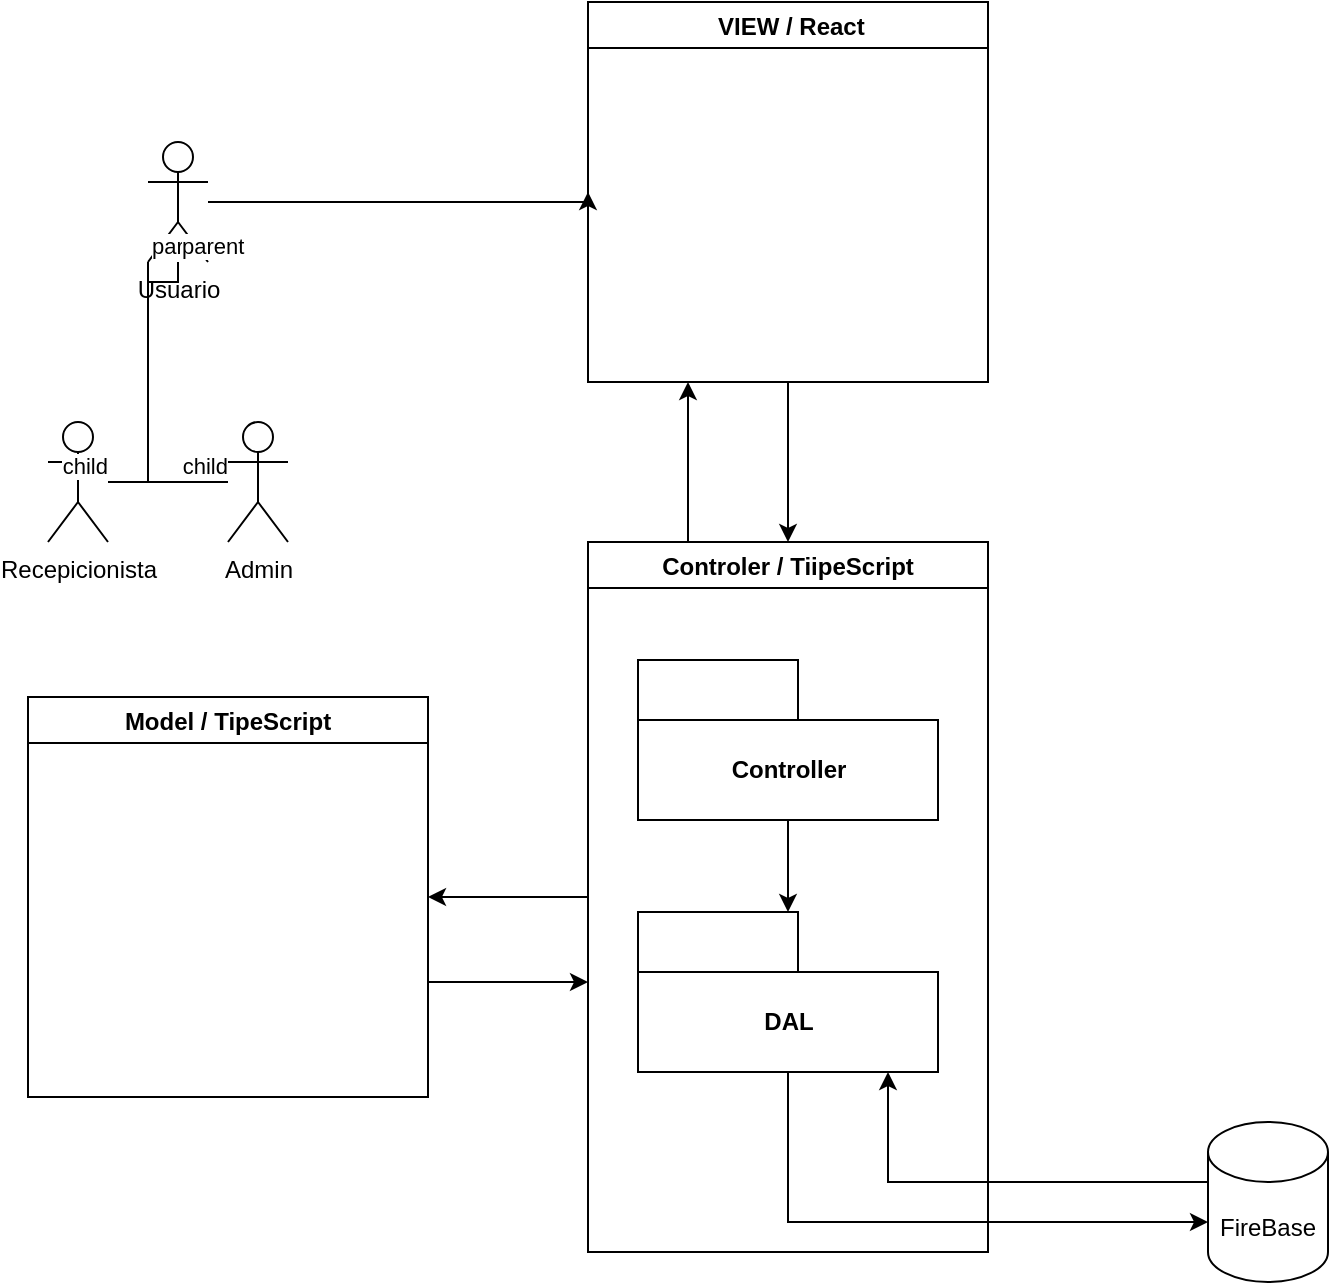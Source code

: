 <mxfile version="16.0.0" type="github" pages="3">
  <diagram id="n379k5FUdmTXX9RUAzS3" name="Meuchadi_Arq_Geral">
    <mxGraphModel dx="1648" dy="1002" grid="1" gridSize="10" guides="1" tooltips="1" connect="1" arrows="1" fold="1" page="1" pageScale="1" pageWidth="827" pageHeight="1169" math="0" shadow="0">
      <root>
        <mxCell id="0" />
        <mxCell id="1" parent="0" />
        <mxCell id="fBsnZ6TUeJUfDQz6wL04-14" value="" style="edgeStyle=orthogonalEdgeStyle;rounded=0;orthogonalLoop=1;jettySize=auto;html=1;entryX=0;entryY=0.5;entryDx=0;entryDy=0;" edge="1" parent="1" source="fBsnZ6TUeJUfDQz6wL04-1" target="fBsnZ6TUeJUfDQz6wL04-15">
          <mxGeometry relative="1" as="geometry">
            <mxPoint x="220" y="90" as="targetPoint" />
            <Array as="points">
              <mxPoint x="200" y="120" />
              <mxPoint x="200" y="120" />
            </Array>
          </mxGeometry>
        </mxCell>
        <mxCell id="fBsnZ6TUeJUfDQz6wL04-1" value="Usuario" style="shape=umlActor;verticalLabelPosition=bottom;verticalAlign=top;html=1;outlineConnect=0;" vertex="1" parent="1">
          <mxGeometry x="110" y="90" width="30" height="60" as="geometry" />
        </mxCell>
        <mxCell id="w14apT9BZL2HC7yW8f7a-5" style="edgeStyle=orthogonalEdgeStyle;rounded=0;orthogonalLoop=1;jettySize=auto;html=1;" edge="1" parent="1">
          <mxGeometry relative="1" as="geometry">
            <mxPoint x="250" y="510" as="sourcePoint" />
            <mxPoint x="330" y="510" as="targetPoint" />
          </mxGeometry>
        </mxCell>
        <mxCell id="fBsnZ6TUeJUfDQz6wL04-7" value="Model / TipeScript" style="swimlane;" vertex="1" parent="1">
          <mxGeometry x="50" y="367.5" width="200" height="200" as="geometry" />
        </mxCell>
        <mxCell id="fBsnZ6TUeJUfDQz6wL04-16" style="edgeStyle=orthogonalEdgeStyle;rounded=0;orthogonalLoop=1;jettySize=auto;html=1;exitX=0.5;exitY=1;exitDx=0;exitDy=0;exitPerimeter=0;" edge="1" parent="1" source="gH9m52tyeyPmOpNFWNLT-2" target="fBsnZ6TUeJUfDQz6wL04-12">
          <mxGeometry relative="1" as="geometry">
            <Array as="points">
              <mxPoint x="430" y="630" />
            </Array>
          </mxGeometry>
        </mxCell>
        <mxCell id="w14apT9BZL2HC7yW8f7a-2" style="edgeStyle=orthogonalEdgeStyle;rounded=0;orthogonalLoop=1;jettySize=auto;html=1;exitX=0.25;exitY=0;exitDx=0;exitDy=0;entryX=0.25;entryY=1;entryDx=0;entryDy=0;" edge="1" parent="1" source="fBsnZ6TUeJUfDQz6wL04-9" target="fBsnZ6TUeJUfDQz6wL04-15">
          <mxGeometry relative="1" as="geometry" />
        </mxCell>
        <mxCell id="w14apT9BZL2HC7yW8f7a-4" style="edgeStyle=orthogonalEdgeStyle;rounded=0;orthogonalLoop=1;jettySize=auto;html=1;exitX=0;exitY=0.5;exitDx=0;exitDy=0;entryX=1;entryY=0.5;entryDx=0;entryDy=0;" edge="1" parent="1" source="fBsnZ6TUeJUfDQz6wL04-9" target="fBsnZ6TUeJUfDQz6wL04-7">
          <mxGeometry relative="1" as="geometry" />
        </mxCell>
        <mxCell id="fBsnZ6TUeJUfDQz6wL04-9" value="Controler / TiipeScript" style="swimlane;startSize=23;" vertex="1" parent="1">
          <mxGeometry x="330" y="290" width="200" height="355" as="geometry" />
        </mxCell>
        <mxCell id="gH9m52tyeyPmOpNFWNLT-4" value="" style="edgeStyle=orthogonalEdgeStyle;rounded=0;orthogonalLoop=1;jettySize=auto;html=1;" edge="1" parent="fBsnZ6TUeJUfDQz6wL04-9" source="gH9m52tyeyPmOpNFWNLT-1" target="gH9m52tyeyPmOpNFWNLT-2">
          <mxGeometry relative="1" as="geometry" />
        </mxCell>
        <mxCell id="gH9m52tyeyPmOpNFWNLT-1" value="Controller" style="shape=folder;fontStyle=1;tabWidth=80;tabHeight=30;tabPosition=left;html=1;boundedLbl=1;" vertex="1" parent="fBsnZ6TUeJUfDQz6wL04-9">
          <mxGeometry x="25" y="59" width="150" height="80" as="geometry" />
        </mxCell>
        <mxCell id="gH9m52tyeyPmOpNFWNLT-2" value="DAL" style="shape=folder;fontStyle=1;tabWidth=80;tabHeight=30;tabPosition=left;html=1;boundedLbl=1;" vertex="1" parent="fBsnZ6TUeJUfDQz6wL04-9">
          <mxGeometry x="25" y="185" width="150" height="80" as="geometry" />
        </mxCell>
        <mxCell id="fBsnZ6TUeJUfDQz6wL04-17" style="edgeStyle=orthogonalEdgeStyle;rounded=0;orthogonalLoop=1;jettySize=auto;html=1;" edge="1" parent="1" source="fBsnZ6TUeJUfDQz6wL04-12" target="gH9m52tyeyPmOpNFWNLT-2">
          <mxGeometry relative="1" as="geometry">
            <mxPoint x="480" y="710" as="targetPoint" />
            <Array as="points">
              <mxPoint x="480" y="610" />
            </Array>
          </mxGeometry>
        </mxCell>
        <mxCell id="fBsnZ6TUeJUfDQz6wL04-12" value="FireBase" style="shape=cylinder3;whiteSpace=wrap;html=1;boundedLbl=1;backgroundOutline=1;size=15;" vertex="1" parent="1">
          <mxGeometry x="640" y="580" width="60" height="80" as="geometry" />
        </mxCell>
        <mxCell id="w14apT9BZL2HC7yW8f7a-3" style="edgeStyle=orthogonalEdgeStyle;rounded=0;orthogonalLoop=1;jettySize=auto;html=1;exitX=0.5;exitY=1;exitDx=0;exitDy=0;entryX=0.5;entryY=0;entryDx=0;entryDy=0;" edge="1" parent="1" source="fBsnZ6TUeJUfDQz6wL04-15" target="fBsnZ6TUeJUfDQz6wL04-9">
          <mxGeometry relative="1" as="geometry" />
        </mxCell>
        <mxCell id="fBsnZ6TUeJUfDQz6wL04-15" value=" VIEW / React" style="swimlane;" vertex="1" parent="1">
          <mxGeometry x="330" y="20" width="200" height="190" as="geometry" />
        </mxCell>
        <mxCell id="fBsnZ6TUeJUfDQz6wL04-22" value="Recepicionista" style="shape=umlActor;verticalLabelPosition=bottom;verticalAlign=top;html=1;outlineConnect=0;" vertex="1" parent="1">
          <mxGeometry x="60" y="230" width="30" height="60" as="geometry" />
        </mxCell>
        <mxCell id="fBsnZ6TUeJUfDQz6wL04-23" value="Admin&lt;br&gt;" style="shape=umlActor;verticalLabelPosition=bottom;verticalAlign=top;html=1;outlineConnect=0;" vertex="1" parent="1">
          <mxGeometry x="150" y="230" width="30" height="60" as="geometry" />
        </mxCell>
        <mxCell id="fBsnZ6TUeJUfDQz6wL04-26" value="" style="endArrow=none;html=1;edgeStyle=orthogonalEdgeStyle;rounded=0;" edge="1" parent="1" source="fBsnZ6TUeJUfDQz6wL04-1" target="fBsnZ6TUeJUfDQz6wL04-23">
          <mxGeometry relative="1" as="geometry">
            <mxPoint x="160" y="270" as="sourcePoint" />
            <mxPoint x="320" y="270" as="targetPoint" />
            <Array as="points">
              <mxPoint x="110" y="260" />
            </Array>
          </mxGeometry>
        </mxCell>
        <mxCell id="fBsnZ6TUeJUfDQz6wL04-27" value="parent" style="edgeLabel;resizable=0;html=1;align=left;verticalAlign=bottom;" connectable="0" vertex="1" parent="fBsnZ6TUeJUfDQz6wL04-26">
          <mxGeometry x="-1" relative="1" as="geometry" />
        </mxCell>
        <mxCell id="fBsnZ6TUeJUfDQz6wL04-28" value="child" style="edgeLabel;resizable=0;html=1;align=right;verticalAlign=bottom;" connectable="0" vertex="1" parent="fBsnZ6TUeJUfDQz6wL04-26">
          <mxGeometry x="1" relative="1" as="geometry" />
        </mxCell>
        <mxCell id="fBsnZ6TUeJUfDQz6wL04-29" value="" style="endArrow=none;html=1;edgeStyle=orthogonalEdgeStyle;rounded=0;" edge="1" parent="1" source="fBsnZ6TUeJUfDQz6wL04-1" target="fBsnZ6TUeJUfDQz6wL04-22">
          <mxGeometry relative="1" as="geometry">
            <mxPoint x="90" y="160" as="sourcePoint" />
            <mxPoint x="80" y="240" as="targetPoint" />
            <Array as="points">
              <mxPoint x="125" y="160" />
              <mxPoint x="110" y="160" />
              <mxPoint x="110" y="260" />
            </Array>
          </mxGeometry>
        </mxCell>
        <mxCell id="fBsnZ6TUeJUfDQz6wL04-30" value="parent" style="edgeLabel;resizable=0;html=1;align=left;verticalAlign=bottom;" connectable="0" vertex="1" parent="fBsnZ6TUeJUfDQz6wL04-29">
          <mxGeometry x="-1" relative="1" as="geometry" />
        </mxCell>
        <mxCell id="fBsnZ6TUeJUfDQz6wL04-31" value="child" style="edgeLabel;resizable=0;html=1;align=right;verticalAlign=bottom;" connectable="0" vertex="1" parent="fBsnZ6TUeJUfDQz6wL04-29">
          <mxGeometry x="1" relative="1" as="geometry" />
        </mxCell>
      </root>
    </mxGraphModel>
  </diagram>
  <diagram id="1skSqCTXVEK342L3kpo0" name="Model_Arq">
    <mxGraphModel dx="1334" dy="811" grid="1" gridSize="10" guides="1" tooltips="1" connect="1" arrows="1" fold="1" page="1" pageScale="1" pageWidth="827" pageHeight="1169" math="0" shadow="0">
      <root>
        <mxCell id="kMdBHPQmzDfJ641tGNVr-0" />
        <mxCell id="kMdBHPQmzDfJ641tGNVr-1" parent="kMdBHPQmzDfJ641tGNVr-0" />
        <mxCell id="441ggPkPEG7tQrQ7g9c6-0" value="Presentes" style="swimlane;fontStyle=1;align=center;verticalAlign=middle;childLayout=stackLayout;horizontal=1;startSize=29;horizontalStack=0;resizeParent=1;resizeParentMax=0;resizeLast=0;collapsible=0;marginBottom=0;html=1;" vertex="1" parent="kMdBHPQmzDfJ641tGNVr-1">
          <mxGeometry x="150" y="480" width="140" height="79" as="geometry" />
        </mxCell>
        <mxCell id="441ggPkPEG7tQrQ7g9c6-1" value="&amp;lt;&amp;lt;stereotype1&amp;gt;&amp;gt;" style="text;html=1;strokeColor=none;fillColor=none;align=center;verticalAlign=middle;spacingLeft=4;spacingRight=4;overflow=hidden;rotatable=0;points=[[0,0.5],[1,0.5]];portConstraint=eastwest;" vertex="1" parent="441ggPkPEG7tQrQ7g9c6-0">
          <mxGeometry y="29" width="140" height="25" as="geometry" />
        </mxCell>
        <mxCell id="441ggPkPEG7tQrQ7g9c6-2" value="stereotype property 1" style="text;html=1;strokeColor=none;fillColor=none;align=left;verticalAlign=middle;spacingLeft=4;spacingRight=4;overflow=hidden;rotatable=0;points=[[0,0.5],[1,0.5]];portConstraint=eastwest;" vertex="1" parent="441ggPkPEG7tQrQ7g9c6-0">
          <mxGeometry y="54" width="140" height="25" as="geometry" />
        </mxCell>
        <mxCell id="441ggPkPEG7tQrQ7g9c6-3" value="Evento" style="swimlane;fontStyle=1;align=center;verticalAlign=middle;childLayout=stackLayout;horizontal=1;startSize=29;horizontalStack=0;resizeParent=1;resizeParentMax=0;resizeLast=0;collapsible=0;marginBottom=0;html=1;" vertex="1" parent="kMdBHPQmzDfJ641tGNVr-1">
          <mxGeometry x="150" y="190" width="140" height="79" as="geometry" />
        </mxCell>
        <mxCell id="441ggPkPEG7tQrQ7g9c6-4" value="&amp;lt;&amp;lt;stereotype1&amp;gt;&amp;gt;" style="text;html=1;strokeColor=none;fillColor=none;align=center;verticalAlign=middle;spacingLeft=4;spacingRight=4;overflow=hidden;rotatable=0;points=[[0,0.5],[1,0.5]];portConstraint=eastwest;" vertex="1" parent="441ggPkPEG7tQrQ7g9c6-3">
          <mxGeometry y="29" width="140" height="25" as="geometry" />
        </mxCell>
        <mxCell id="441ggPkPEG7tQrQ7g9c6-5" value="stereotype property 1" style="text;html=1;strokeColor=none;fillColor=none;align=left;verticalAlign=middle;spacingLeft=4;spacingRight=4;overflow=hidden;rotatable=0;points=[[0,0.5],[1,0.5]];portConstraint=eastwest;" vertex="1" parent="441ggPkPEG7tQrQ7g9c6-3">
          <mxGeometry y="54" width="140" height="25" as="geometry" />
        </mxCell>
        <mxCell id="441ggPkPEG7tQrQ7g9c6-6" value="Paticipante" style="swimlane;fontStyle=1;align=center;verticalAlign=middle;childLayout=stackLayout;horizontal=1;startSize=29;horizontalStack=0;resizeParent=1;resizeParentMax=0;resizeLast=0;collapsible=0;marginBottom=0;html=1;" vertex="1" parent="kMdBHPQmzDfJ641tGNVr-1">
          <mxGeometry x="450" y="190" width="140" height="79" as="geometry" />
        </mxCell>
        <mxCell id="441ggPkPEG7tQrQ7g9c6-7" value="&amp;lt;&amp;lt;stereotype1&amp;gt;&amp;gt;" style="text;html=1;strokeColor=none;fillColor=none;align=center;verticalAlign=middle;spacingLeft=4;spacingRight=4;overflow=hidden;rotatable=0;points=[[0,0.5],[1,0.5]];portConstraint=eastwest;" vertex="1" parent="441ggPkPEG7tQrQ7g9c6-6">
          <mxGeometry y="29" width="140" height="25" as="geometry" />
        </mxCell>
        <mxCell id="441ggPkPEG7tQrQ7g9c6-8" value="stereotype property 1" style="text;html=1;strokeColor=none;fillColor=none;align=left;verticalAlign=middle;spacingLeft=4;spacingRight=4;overflow=hidden;rotatable=0;points=[[0,0.5],[1,0.5]];portConstraint=eastwest;" vertex="1" parent="441ggPkPEG7tQrQ7g9c6-6">
          <mxGeometry y="54" width="140" height="25" as="geometry" />
        </mxCell>
        <mxCell id="441ggPkPEG7tQrQ7g9c6-9" value="" style="endArrow=none;startArrow=diamondThin;endFill=0;startFill=1;html=1;verticalAlign=bottom;labelBackgroundColor=none;strokeWidth=1;startSize=8;endSize=8;rounded=0;entryX=0;entryY=0.5;entryDx=0;entryDy=0;" edge="1" parent="kMdBHPQmzDfJ641tGNVr-1" target="441ggPkPEG7tQrQ7g9c6-7">
          <mxGeometry width="160" relative="1" as="geometry">
            <mxPoint x="290" y="229" as="sourcePoint" />
            <mxPoint x="420" y="229" as="targetPoint" />
          </mxGeometry>
        </mxCell>
        <mxCell id="441ggPkPEG7tQrQ7g9c6-10" value="" style="endArrow=none;startArrow=diamondThin;endFill=0;startFill=0;html=1;verticalAlign=bottom;labelBackgroundColor=none;strokeWidth=1;startSize=8;endSize=8;rounded=0;entryX=0.5;entryY=0;entryDx=0;entryDy=0;" edge="1" parent="kMdBHPQmzDfJ641tGNVr-1" source="441ggPkPEG7tQrQ7g9c6-5" target="441ggPkPEG7tQrQ7g9c6-0">
          <mxGeometry width="160" relative="1" as="geometry">
            <mxPoint x="160" y="350" as="sourcePoint" />
            <mxPoint x="320" y="350" as="targetPoint" />
          </mxGeometry>
        </mxCell>
        <mxCell id="441ggPkPEG7tQrQ7g9c6-12" value="Usuario" style="swimlane;fontStyle=1;align=center;verticalAlign=middle;childLayout=stackLayout;horizontal=1;startSize=29;horizontalStack=0;resizeParent=1;resizeParentMax=0;resizeLast=0;collapsible=0;marginBottom=0;html=1;" vertex="1" parent="kMdBHPQmzDfJ641tGNVr-1">
          <mxGeometry x="450" y="290" width="140" height="79" as="geometry" />
        </mxCell>
        <mxCell id="441ggPkPEG7tQrQ7g9c6-13" value="&amp;lt;&amp;lt;stereotype1&amp;gt;&amp;gt;" style="text;html=1;strokeColor=none;fillColor=none;align=center;verticalAlign=middle;spacingLeft=4;spacingRight=4;overflow=hidden;rotatable=0;points=[[0,0.5],[1,0.5]];portConstraint=eastwest;" vertex="1" parent="441ggPkPEG7tQrQ7g9c6-12">
          <mxGeometry y="29" width="140" height="25" as="geometry" />
        </mxCell>
        <mxCell id="441ggPkPEG7tQrQ7g9c6-14" value="stereotype property 1" style="text;html=1;strokeColor=none;fillColor=none;align=left;verticalAlign=middle;spacingLeft=4;spacingRight=4;overflow=hidden;rotatable=0;points=[[0,0.5],[1,0.5]];portConstraint=eastwest;" vertex="1" parent="441ggPkPEG7tQrQ7g9c6-12">
          <mxGeometry y="54" width="140" height="25" as="geometry" />
        </mxCell>
        <mxCell id="441ggPkPEG7tQrQ7g9c6-15" value="Admin" style="swimlane;fontStyle=1;align=center;verticalAlign=middle;childLayout=stackLayout;horizontal=1;startSize=29;horizontalStack=0;resizeParent=1;resizeParentMax=0;resizeLast=0;collapsible=0;marginBottom=0;html=1;" vertex="1" parent="kMdBHPQmzDfJ641tGNVr-1">
          <mxGeometry x="360" y="480" width="140" height="79" as="geometry" />
        </mxCell>
        <mxCell id="441ggPkPEG7tQrQ7g9c6-17" value="stereotype property 1" style="text;html=1;strokeColor=none;fillColor=none;align=left;verticalAlign=middle;spacingLeft=4;spacingRight=4;overflow=hidden;rotatable=0;points=[[0,0.5],[1,0.5]];portConstraint=eastwest;" vertex="1" parent="441ggPkPEG7tQrQ7g9c6-15">
          <mxGeometry y="29" width="140" height="25" as="geometry" />
        </mxCell>
        <mxCell id="441ggPkPEG7tQrQ7g9c6-16" value="&amp;lt;&amp;lt;stereotype1&amp;gt;&amp;gt;" style="text;html=1;strokeColor=none;fillColor=none;align=center;verticalAlign=middle;spacingLeft=4;spacingRight=4;overflow=hidden;rotatable=0;points=[[0,0.5],[1,0.5]];portConstraint=eastwest;" vertex="1" parent="441ggPkPEG7tQrQ7g9c6-15">
          <mxGeometry y="54" width="140" height="25" as="geometry" />
        </mxCell>
        <mxCell id="441ggPkPEG7tQrQ7g9c6-18" value="Recepcionista" style="swimlane;fontStyle=1;align=center;verticalAlign=middle;childLayout=stackLayout;horizontal=1;startSize=29;horizontalStack=0;resizeParent=1;resizeParentMax=0;resizeLast=0;collapsible=0;marginBottom=0;html=1;" vertex="1" parent="kMdBHPQmzDfJ641tGNVr-1">
          <mxGeometry x="540" y="480" width="140" height="79" as="geometry" />
        </mxCell>
        <mxCell id="441ggPkPEG7tQrQ7g9c6-20" value="stereotype property 1" style="text;html=1;strokeColor=none;fillColor=none;align=left;verticalAlign=middle;spacingLeft=4;spacingRight=4;overflow=hidden;rotatable=0;points=[[0,0.5],[1,0.5]];portConstraint=eastwest;" vertex="1" parent="441ggPkPEG7tQrQ7g9c6-18">
          <mxGeometry y="29" width="140" height="25" as="geometry" />
        </mxCell>
        <mxCell id="441ggPkPEG7tQrQ7g9c6-19" value="&amp;lt;&amp;lt;stereotype1&amp;gt;&amp;gt;" style="text;html=1;strokeColor=none;fillColor=none;align=center;verticalAlign=middle;spacingLeft=4;spacingRight=4;overflow=hidden;rotatable=0;points=[[0,0.5],[1,0.5]];portConstraint=eastwest;" vertex="1" parent="441ggPkPEG7tQrQ7g9c6-18">
          <mxGeometry y="54" width="140" height="25" as="geometry" />
        </mxCell>
        <mxCell id="441ggPkPEG7tQrQ7g9c6-21" value="" style="endArrow=block;startArrow=none;endFill=0;startFill=0;endSize=8;html=1;verticalAlign=bottom;dashed=1;labelBackgroundColor=none;rounded=0;exitX=0.5;exitY=0;exitDx=0;exitDy=0;" edge="1" parent="kMdBHPQmzDfJ641tGNVr-1" source="441ggPkPEG7tQrQ7g9c6-15" target="441ggPkPEG7tQrQ7g9c6-14">
          <mxGeometry width="160" relative="1" as="geometry">
            <mxPoint x="444.86" y="470" as="sourcePoint" />
            <mxPoint x="660" y="480" as="targetPoint" />
          </mxGeometry>
        </mxCell>
        <mxCell id="441ggPkPEG7tQrQ7g9c6-22" value="" style="endArrow=block;startArrow=none;endFill=0;startFill=0;endSize=8;html=1;verticalAlign=bottom;dashed=1;labelBackgroundColor=none;rounded=0;exitX=0.5;exitY=0;exitDx=0;exitDy=0;" edge="1" parent="kMdBHPQmzDfJ641tGNVr-1" source="441ggPkPEG7tQrQ7g9c6-18" target="441ggPkPEG7tQrQ7g9c6-14">
          <mxGeometry width="160" relative="1" as="geometry">
            <mxPoint x="600" y="470" as="sourcePoint" />
            <mxPoint x="512.133" y="389" as="targetPoint" />
          </mxGeometry>
        </mxCell>
      </root>
    </mxGraphModel>
  </diagram>
  <diagram id="RePgY5xs80BB8AiuXj8j" name="Controller_Arq">
    <mxGraphModel dx="1401" dy="852" grid="1" gridSize="10" guides="1" tooltips="1" connect="1" arrows="1" fold="1" page="1" pageScale="1" pageWidth="827" pageHeight="1169" math="0" shadow="0">
      <root>
        <mxCell id="XFqx-_IhRoH4M7jbWun5-0" />
        <mxCell id="XFqx-_IhRoH4M7jbWun5-1" parent="XFqx-_IhRoH4M7jbWun5-0" />
        <mxCell id="XFqx-_IhRoH4M7jbWun5-2" value="Controler" style="html=1;rounded=0;" vertex="1" parent="XFqx-_IhRoH4M7jbWun5-1">
          <mxGeometry x="362" y="110" width="70" height="30" as="geometry" />
        </mxCell>
        <mxCell id="XFqx-_IhRoH4M7jbWun5-3" value="" style="endArrow=none;html=1;rounded=0;align=center;verticalAlign=top;endFill=0;labelBackgroundColor=none;endSize=2;" edge="1" source="XFqx-_IhRoH4M7jbWun5-2" target="XFqx-_IhRoH4M7jbWun5-4" parent="XFqx-_IhRoH4M7jbWun5-1">
          <mxGeometry relative="1" as="geometry" />
        </mxCell>
        <mxCell id="XFqx-_IhRoH4M7jbWun5-4" value="" style="ellipse;html=1;fontSize=11;align=center;fillColor=none;points=[];aspect=fixed;resizable=0;verticalAlign=bottom;labelPosition=center;verticalLabelPosition=top;flipH=1;" vertex="1" parent="XFqx-_IhRoH4M7jbWun5-1">
          <mxGeometry x="490" y="121" width="8" height="8" as="geometry" />
        </mxCell>
        <mxCell id="XFqx-_IhRoH4M7jbWun5-5" value="Controller_Usuario" style="swimlane;fontStyle=1;align=center;verticalAlign=middle;childLayout=stackLayout;horizontal=1;startSize=29;horizontalStack=0;resizeParent=1;resizeParentMax=0;resizeLast=0;collapsible=0;marginBottom=0;html=1;" vertex="1" parent="XFqx-_IhRoH4M7jbWun5-1">
          <mxGeometry x="110" y="270" width="140" height="79" as="geometry" />
        </mxCell>
        <mxCell id="XFqx-_IhRoH4M7jbWun5-6" value="&amp;lt;&amp;lt;stereotype1&amp;gt;&amp;gt;" style="text;html=1;strokeColor=none;fillColor=none;align=center;verticalAlign=middle;spacingLeft=4;spacingRight=4;overflow=hidden;rotatable=0;points=[[0,0.5],[1,0.5]];portConstraint=eastwest;" vertex="1" parent="XFqx-_IhRoH4M7jbWun5-5">
          <mxGeometry y="29" width="140" height="25" as="geometry" />
        </mxCell>
        <mxCell id="XFqx-_IhRoH4M7jbWun5-7" value="stereotype property 1" style="text;html=1;strokeColor=none;fillColor=none;align=left;verticalAlign=middle;spacingLeft=4;spacingRight=4;overflow=hidden;rotatable=0;points=[[0,0.5],[1,0.5]];portConstraint=eastwest;" vertex="1" parent="XFqx-_IhRoH4M7jbWun5-5">
          <mxGeometry y="54" width="140" height="25" as="geometry" />
        </mxCell>
        <mxCell id="XFqx-_IhRoH4M7jbWun5-8" value="Controller_Convidado" style="swimlane;fontStyle=1;align=center;verticalAlign=middle;childLayout=stackLayout;horizontal=1;startSize=29;horizontalStack=0;resizeParent=1;resizeParentMax=0;resizeLast=0;collapsible=0;marginBottom=0;html=1;" vertex="1" parent="XFqx-_IhRoH4M7jbWun5-1">
          <mxGeometry x="327" y="270" width="140" height="79" as="geometry" />
        </mxCell>
        <mxCell id="XFqx-_IhRoH4M7jbWun5-9" value="&amp;lt;&amp;lt;stereotype1&amp;gt;&amp;gt;" style="text;html=1;strokeColor=none;fillColor=none;align=center;verticalAlign=middle;spacingLeft=4;spacingRight=4;overflow=hidden;rotatable=0;points=[[0,0.5],[1,0.5]];portConstraint=eastwest;" vertex="1" parent="XFqx-_IhRoH4M7jbWun5-8">
          <mxGeometry y="29" width="140" height="25" as="geometry" />
        </mxCell>
        <mxCell id="XFqx-_IhRoH4M7jbWun5-10" value="stereotype property 1" style="text;html=1;strokeColor=none;fillColor=none;align=left;verticalAlign=middle;spacingLeft=4;spacingRight=4;overflow=hidden;rotatable=0;points=[[0,0.5],[1,0.5]];portConstraint=eastwest;" vertex="1" parent="XFqx-_IhRoH4M7jbWun5-8">
          <mxGeometry y="54" width="140" height="25" as="geometry" />
        </mxCell>
        <mxCell id="XFqx-_IhRoH4M7jbWun5-11" value="Controller_Presente" style="swimlane;fontStyle=1;align=center;verticalAlign=middle;childLayout=stackLayout;horizontal=1;startSize=29;horizontalStack=0;resizeParent=1;resizeParentMax=0;resizeLast=0;collapsible=0;marginBottom=0;html=1;" vertex="1" parent="XFqx-_IhRoH4M7jbWun5-1">
          <mxGeometry x="510" y="270" width="140" height="79" as="geometry" />
        </mxCell>
        <mxCell id="XFqx-_IhRoH4M7jbWun5-12" value="&amp;lt;&amp;lt;stereotype1&amp;gt;&amp;gt;" style="text;html=1;strokeColor=none;fillColor=none;align=center;verticalAlign=middle;spacingLeft=4;spacingRight=4;overflow=hidden;rotatable=0;points=[[0,0.5],[1,0.5]];portConstraint=eastwest;" vertex="1" parent="XFqx-_IhRoH4M7jbWun5-11">
          <mxGeometry y="29" width="140" height="25" as="geometry" />
        </mxCell>
        <mxCell id="XFqx-_IhRoH4M7jbWun5-13" value="stereotype property 1" style="text;html=1;strokeColor=none;fillColor=none;align=left;verticalAlign=middle;spacingLeft=4;spacingRight=4;overflow=hidden;rotatable=0;points=[[0,0.5],[1,0.5]];portConstraint=eastwest;" vertex="1" parent="XFqx-_IhRoH4M7jbWun5-11">
          <mxGeometry y="54" width="140" height="25" as="geometry" />
        </mxCell>
        <mxCell id="XFqx-_IhRoH4M7jbWun5-14" value="" style="endArrow=block;startArrow=none;endFill=0;startFill=0;endSize=8;html=1;verticalAlign=bottom;dashed=1;labelBackgroundColor=none;rounded=0;entryX=0.5;entryY=1;entryDx=0;entryDy=0;exitX=0.5;exitY=0;exitDx=0;exitDy=0;" edge="1" parent="XFqx-_IhRoH4M7jbWun5-1" source="XFqx-_IhRoH4M7jbWun5-5" target="XFqx-_IhRoH4M7jbWun5-2">
          <mxGeometry width="160" relative="1" as="geometry">
            <mxPoint x="160" y="200" as="sourcePoint" />
            <mxPoint x="320" y="200" as="targetPoint" />
          </mxGeometry>
        </mxCell>
        <mxCell id="XFqx-_IhRoH4M7jbWun5-15" value="" style="endArrow=block;startArrow=none;endFill=0;startFill=0;endSize=8;html=1;verticalAlign=bottom;dashed=1;labelBackgroundColor=none;rounded=0;exitX=0.5;exitY=0;exitDx=0;exitDy=0;" edge="1" parent="XFqx-_IhRoH4M7jbWun5-1" source="XFqx-_IhRoH4M7jbWun5-8">
          <mxGeometry width="160" relative="1" as="geometry">
            <mxPoint x="170" y="270" as="sourcePoint" />
            <mxPoint x="400" y="140" as="targetPoint" />
          </mxGeometry>
        </mxCell>
        <mxCell id="XFqx-_IhRoH4M7jbWun5-16" value="" style="endArrow=block;startArrow=none;endFill=0;startFill=0;endSize=8;html=1;verticalAlign=bottom;dashed=1;labelBackgroundColor=none;rounded=0;entryX=0.663;entryY=0.982;entryDx=0;entryDy=0;exitX=0.5;exitY=0;exitDx=0;exitDy=0;entryPerimeter=0;" edge="1" parent="XFqx-_IhRoH4M7jbWun5-1" source="XFqx-_IhRoH4M7jbWun5-11" target="XFqx-_IhRoH4M7jbWun5-2">
          <mxGeometry width="160" relative="1" as="geometry">
            <mxPoint x="180" y="280" as="sourcePoint" />
            <mxPoint x="417" y="160" as="targetPoint" />
          </mxGeometry>
        </mxCell>
        <mxCell id="XFqx-_IhRoH4M7jbWun5-17" value="Controller_Evento" style="swimlane;fontStyle=1;align=center;verticalAlign=middle;childLayout=stackLayout;horizontal=1;startSize=29;horizontalStack=0;resizeParent=1;resizeParentMax=0;resizeLast=0;collapsible=0;marginBottom=0;html=1;" vertex="1" parent="XFqx-_IhRoH4M7jbWun5-1">
          <mxGeometry x="700" y="85.5" width="140" height="79" as="geometry" />
        </mxCell>
        <mxCell id="XFqx-_IhRoH4M7jbWun5-18" value="&amp;lt;&amp;lt;stereotype1&amp;gt;&amp;gt;" style="text;html=1;strokeColor=none;fillColor=none;align=center;verticalAlign=middle;spacingLeft=4;spacingRight=4;overflow=hidden;rotatable=0;points=[[0,0.5],[1,0.5]];portConstraint=eastwest;" vertex="1" parent="XFqx-_IhRoH4M7jbWun5-17">
          <mxGeometry y="29" width="140" height="25" as="geometry" />
        </mxCell>
        <mxCell id="XFqx-_IhRoH4M7jbWun5-19" value="stereotype property 1" style="text;html=1;strokeColor=none;fillColor=none;align=left;verticalAlign=middle;spacingLeft=4;spacingRight=4;overflow=hidden;rotatable=0;points=[[0,0.5],[1,0.5]];portConstraint=eastwest;" vertex="1" parent="XFqx-_IhRoH4M7jbWun5-17">
          <mxGeometry y="54" width="140" height="25" as="geometry" />
        </mxCell>
        <mxCell id="XFqx-_IhRoH4M7jbWun5-21" value="" style="endArrow=block;startArrow=none;endFill=0;startFill=0;endSize=8;html=1;verticalAlign=bottom;dashed=1;labelBackgroundColor=none;rounded=0;entryX=1;entryY=0.5;entryDx=0;entryDy=0;" edge="1" parent="XFqx-_IhRoH4M7jbWun5-1" target="XFqx-_IhRoH4M7jbWun5-2">
          <mxGeometry width="160" relative="1" as="geometry">
            <mxPoint x="700" y="125" as="sourcePoint" />
            <mxPoint x="440" y="127" as="targetPoint" />
            <Array as="points" />
          </mxGeometry>
        </mxCell>
        <mxCell id="XFqx-_IhRoH4M7jbWun5-22" value="DAL" style="html=1;rounded=0;" vertex="1" parent="XFqx-_IhRoH4M7jbWun5-1">
          <mxGeometry x="370" y="870" width="70" height="30" as="geometry" />
        </mxCell>
        <mxCell id="XFqx-_IhRoH4M7jbWun5-24" value="" style="endArrow=none;html=1;rounded=0;align=center;verticalAlign=top;endFill=0;labelBackgroundColor=none;endSize=2;" edge="1" parent="XFqx-_IhRoH4M7jbWun5-1">
          <mxGeometry relative="1" as="geometry">
            <mxPoint x="440" y="884.5" as="sourcePoint" />
            <mxPoint x="498" y="884.5" as="targetPoint" />
          </mxGeometry>
        </mxCell>
        <mxCell id="XFqx-_IhRoH4M7jbWun5-25" value="" style="ellipse;html=1;fontSize=11;align=center;fillColor=none;points=[];aspect=fixed;resizable=0;verticalAlign=bottom;labelPosition=center;verticalLabelPosition=top;flipH=1;" vertex="1" parent="XFqx-_IhRoH4M7jbWun5-1">
          <mxGeometry x="500" y="881" width="8" height="8" as="geometry" />
        </mxCell>
        <mxCell id="XFqx-_IhRoH4M7jbWun5-26" value="DAL_Usuario" style="swimlane;fontStyle=1;align=center;verticalAlign=middle;childLayout=stackLayout;horizontal=1;startSize=29;horizontalStack=0;resizeParent=1;resizeParentMax=0;resizeLast=0;collapsible=0;marginBottom=0;html=1;" vertex="1" parent="XFqx-_IhRoH4M7jbWun5-1">
          <mxGeometry x="110" y="660" width="140" height="79" as="geometry" />
        </mxCell>
        <mxCell id="XFqx-_IhRoH4M7jbWun5-27" value="&amp;lt;&amp;lt;stereotype1&amp;gt;&amp;gt;" style="text;html=1;strokeColor=none;fillColor=none;align=center;verticalAlign=middle;spacingLeft=4;spacingRight=4;overflow=hidden;rotatable=0;points=[[0,0.5],[1,0.5]];portConstraint=eastwest;" vertex="1" parent="XFqx-_IhRoH4M7jbWun5-26">
          <mxGeometry y="29" width="140" height="25" as="geometry" />
        </mxCell>
        <mxCell id="XFqx-_IhRoH4M7jbWun5-28" value="stereotype property 1" style="text;html=1;strokeColor=none;fillColor=none;align=left;verticalAlign=middle;spacingLeft=4;spacingRight=4;overflow=hidden;rotatable=0;points=[[0,0.5],[1,0.5]];portConstraint=eastwest;" vertex="1" parent="XFqx-_IhRoH4M7jbWun5-26">
          <mxGeometry y="54" width="140" height="25" as="geometry" />
        </mxCell>
        <mxCell id="XFqx-_IhRoH4M7jbWun5-29" value="DAL_Convidado" style="swimlane;fontStyle=1;align=center;verticalAlign=middle;childLayout=stackLayout;horizontal=1;startSize=29;horizontalStack=0;resizeParent=1;resizeParentMax=0;resizeLast=0;collapsible=0;marginBottom=0;html=1;" vertex="1" parent="XFqx-_IhRoH4M7jbWun5-1">
          <mxGeometry x="327" y="660" width="140" height="79" as="geometry" />
        </mxCell>
        <mxCell id="XFqx-_IhRoH4M7jbWun5-30" value="&amp;lt;&amp;lt;stereotype1&amp;gt;&amp;gt;" style="text;html=1;strokeColor=none;fillColor=none;align=center;verticalAlign=middle;spacingLeft=4;spacingRight=4;overflow=hidden;rotatable=0;points=[[0,0.5],[1,0.5]];portConstraint=eastwest;" vertex="1" parent="XFqx-_IhRoH4M7jbWun5-29">
          <mxGeometry y="29" width="140" height="25" as="geometry" />
        </mxCell>
        <mxCell id="XFqx-_IhRoH4M7jbWun5-31" value="stereotype property 1" style="text;html=1;strokeColor=none;fillColor=none;align=left;verticalAlign=middle;spacingLeft=4;spacingRight=4;overflow=hidden;rotatable=0;points=[[0,0.5],[1,0.5]];portConstraint=eastwest;" vertex="1" parent="XFqx-_IhRoH4M7jbWun5-29">
          <mxGeometry y="54" width="140" height="25" as="geometry" />
        </mxCell>
        <mxCell id="XFqx-_IhRoH4M7jbWun5-32" value="DAL_Presente" style="swimlane;fontStyle=1;align=center;verticalAlign=middle;childLayout=stackLayout;horizontal=1;startSize=29;horizontalStack=0;resizeParent=1;resizeParentMax=0;resizeLast=0;collapsible=0;marginBottom=0;html=1;" vertex="1" parent="XFqx-_IhRoH4M7jbWun5-1">
          <mxGeometry x="510" y="660" width="140" height="79" as="geometry" />
        </mxCell>
        <mxCell id="XFqx-_IhRoH4M7jbWun5-33" value="&amp;lt;&amp;lt;stereotype1&amp;gt;&amp;gt;" style="text;html=1;strokeColor=none;fillColor=none;align=center;verticalAlign=middle;spacingLeft=4;spacingRight=4;overflow=hidden;rotatable=0;points=[[0,0.5],[1,0.5]];portConstraint=eastwest;" vertex="1" parent="XFqx-_IhRoH4M7jbWun5-32">
          <mxGeometry y="29" width="140" height="25" as="geometry" />
        </mxCell>
        <mxCell id="XFqx-_IhRoH4M7jbWun5-34" value="stereotype property 1" style="text;html=1;strokeColor=none;fillColor=none;align=left;verticalAlign=middle;spacingLeft=4;spacingRight=4;overflow=hidden;rotatable=0;points=[[0,0.5],[1,0.5]];portConstraint=eastwest;" vertex="1" parent="XFqx-_IhRoH4M7jbWun5-32">
          <mxGeometry y="54" width="140" height="25" as="geometry" />
        </mxCell>
        <mxCell id="XFqx-_IhRoH4M7jbWun5-35" value="Controller_Evento" style="swimlane;fontStyle=1;align=center;verticalAlign=middle;childLayout=stackLayout;horizontal=1;startSize=29;horizontalStack=0;resizeParent=1;resizeParentMax=0;resizeLast=0;collapsible=0;marginBottom=0;html=1;" vertex="1" parent="XFqx-_IhRoH4M7jbWun5-1">
          <mxGeometry x="700" y="660" width="140" height="79" as="geometry" />
        </mxCell>
        <mxCell id="XFqx-_IhRoH4M7jbWun5-36" value="&amp;lt;&amp;lt;stereotype1&amp;gt;&amp;gt;" style="text;html=1;strokeColor=none;fillColor=none;align=center;verticalAlign=middle;spacingLeft=4;spacingRight=4;overflow=hidden;rotatable=0;points=[[0,0.5],[1,0.5]];portConstraint=eastwest;" vertex="1" parent="XFqx-_IhRoH4M7jbWun5-35">
          <mxGeometry y="29" width="140" height="25" as="geometry" />
        </mxCell>
        <mxCell id="XFqx-_IhRoH4M7jbWun5-37" value="stereotype property 1" style="text;html=1;strokeColor=none;fillColor=none;align=left;verticalAlign=middle;spacingLeft=4;spacingRight=4;overflow=hidden;rotatable=0;points=[[0,0.5],[1,0.5]];portConstraint=eastwest;" vertex="1" parent="XFqx-_IhRoH4M7jbWun5-35">
          <mxGeometry y="54" width="140" height="25" as="geometry" />
        </mxCell>
        <mxCell id="XFqx-_IhRoH4M7jbWun5-38" value="" style="endArrow=block;startArrow=none;endFill=0;startFill=0;endSize=8;html=1;verticalAlign=bottom;dashed=1;labelBackgroundColor=none;rounded=0;entryX=0.544;entryY=0.974;entryDx=0;entryDy=0;entryPerimeter=0;exitX=0;exitY=0.5;exitDx=0;exitDy=0;" edge="1" parent="XFqx-_IhRoH4M7jbWun5-1" source="XFqx-_IhRoH4M7jbWun5-22" target="XFqx-_IhRoH4M7jbWun5-28">
          <mxGeometry width="160" relative="1" as="geometry">
            <mxPoint x="180" y="850" as="sourcePoint" />
            <mxPoint x="397" y="530" as="targetPoint" />
          </mxGeometry>
        </mxCell>
        <mxCell id="XFqx-_IhRoH4M7jbWun5-39" value="" style="endArrow=block;startArrow=none;endFill=0;startFill=0;endSize=8;html=1;verticalAlign=bottom;dashed=1;labelBackgroundColor=none;rounded=0;exitX=0.5;exitY=0;exitDx=0;exitDy=0;entryX=0.487;entryY=1.063;entryDx=0;entryDy=0;entryPerimeter=0;" edge="1" parent="XFqx-_IhRoH4M7jbWun5-1" source="XFqx-_IhRoH4M7jbWun5-22" target="XFqx-_IhRoH4M7jbWun5-31">
          <mxGeometry width="160" relative="1" as="geometry">
            <mxPoint x="397" y="740" as="sourcePoint" />
            <mxPoint x="360" y="810" as="targetPoint" />
          </mxGeometry>
        </mxCell>
        <mxCell id="XFqx-_IhRoH4M7jbWun5-40" value="" style="endArrow=block;startArrow=none;endFill=0;startFill=0;endSize=8;html=1;verticalAlign=bottom;dashed=1;labelBackgroundColor=none;rounded=0;exitX=0.5;exitY=0;exitDx=0;exitDy=0;entryX=0.457;entryY=1.063;entryDx=0;entryDy=0;entryPerimeter=0;" edge="1" parent="XFqx-_IhRoH4M7jbWun5-1" source="XFqx-_IhRoH4M7jbWun5-22" target="XFqx-_IhRoH4M7jbWun5-34">
          <mxGeometry width="160" relative="1" as="geometry">
            <mxPoint x="200" y="680" as="sourcePoint" />
            <mxPoint x="460" y="840" as="targetPoint" />
          </mxGeometry>
        </mxCell>
        <mxCell id="XFqx-_IhRoH4M7jbWun5-41" value="" style="endArrow=block;startArrow=none;endFill=0;startFill=0;endSize=8;html=1;verticalAlign=bottom;dashed=1;labelBackgroundColor=none;rounded=0;exitX=0.75;exitY=0;exitDx=0;exitDy=0;entryX=0.544;entryY=1.063;entryDx=0;entryDy=0;entryPerimeter=0;" edge="1" parent="XFqx-_IhRoH4M7jbWun5-1" source="XFqx-_IhRoH4M7jbWun5-22" target="XFqx-_IhRoH4M7jbWun5-37">
          <mxGeometry width="160" relative="1" as="geometry">
            <mxPoint x="210" y="690" as="sourcePoint" />
            <mxPoint x="630" y="780" as="targetPoint" />
          </mxGeometry>
        </mxCell>
        <mxCell id="XFqx-_IhRoH4M7jbWun5-42" value="" style="endArrow=open;startArrow=none;endFill=0;startFill=0;endSize=8;html=1;verticalAlign=bottom;labelBackgroundColor=none;strokeWidth=1;rounded=0;exitX=0.497;exitY=1.107;exitDx=0;exitDy=0;exitPerimeter=0;" edge="1" parent="XFqx-_IhRoH4M7jbWun5-1" source="XFqx-_IhRoH4M7jbWun5-7" target="XFqx-_IhRoH4M7jbWun5-26">
          <mxGeometry width="160" relative="1" as="geometry">
            <mxPoint x="330" y="430" as="sourcePoint" />
            <mxPoint x="490" y="430" as="targetPoint" />
          </mxGeometry>
        </mxCell>
        <mxCell id="XFqx-_IhRoH4M7jbWun5-43" value="" style="endArrow=open;startArrow=none;endFill=0;startFill=0;endSize=8;html=1;verticalAlign=bottom;labelBackgroundColor=none;strokeWidth=1;rounded=0;exitX=0.497;exitY=1.107;exitDx=0;exitDy=0;exitPerimeter=0;" edge="1" parent="XFqx-_IhRoH4M7jbWun5-1">
          <mxGeometry width="160" relative="1" as="geometry">
            <mxPoint x="396.5" y="351.675" as="sourcePoint" />
            <mxPoint x="396.872" y="660" as="targetPoint" />
          </mxGeometry>
        </mxCell>
        <mxCell id="XFqx-_IhRoH4M7jbWun5-44" value="" style="endArrow=open;startArrow=none;endFill=0;startFill=0;endSize=8;html=1;verticalAlign=bottom;labelBackgroundColor=none;strokeWidth=1;rounded=0;exitX=0.497;exitY=1.107;exitDx=0;exitDy=0;exitPerimeter=0;" edge="1" parent="XFqx-_IhRoH4M7jbWun5-1" target="XFqx-_IhRoH4M7jbWun5-32">
          <mxGeometry width="160" relative="1" as="geometry">
            <mxPoint x="579.5" y="349.005" as="sourcePoint" />
            <mxPoint x="579.872" y="657.33" as="targetPoint" />
            <Array as="points">
              <mxPoint x="579.92" y="467.33" />
            </Array>
          </mxGeometry>
        </mxCell>
        <mxCell id="XFqx-_IhRoH4M7jbWun5-45" value="" style="endArrow=open;startArrow=none;endFill=0;startFill=0;endSize=8;html=1;verticalAlign=bottom;labelBackgroundColor=none;strokeWidth=1;rounded=0;exitX=0.489;exitY=0.976;exitDx=0;exitDy=0;exitPerimeter=0;" edge="1" parent="XFqx-_IhRoH4M7jbWun5-1" source="XFqx-_IhRoH4M7jbWun5-19">
          <mxGeometry width="160" relative="1" as="geometry">
            <mxPoint x="769.5" y="351.675" as="sourcePoint" />
            <mxPoint x="770" y="660" as="targetPoint" />
          </mxGeometry>
        </mxCell>
      </root>
    </mxGraphModel>
  </diagram>
</mxfile>
